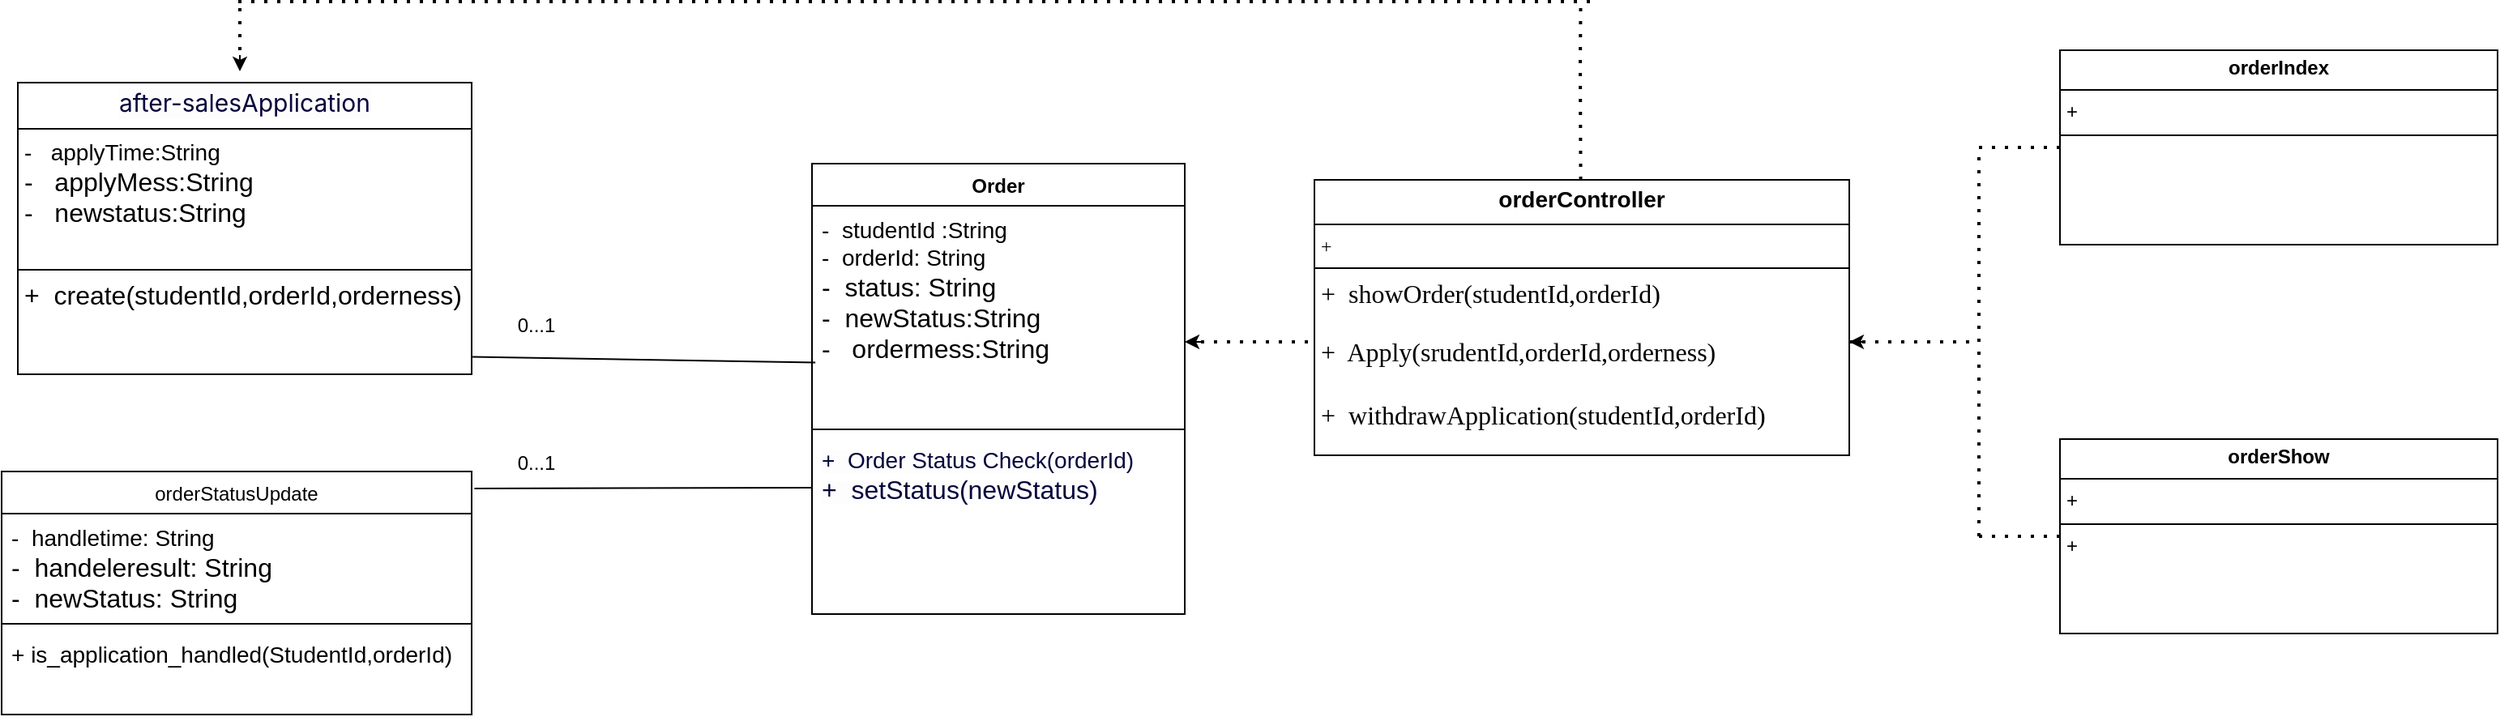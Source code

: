 <mxfile version="24.4.0" type="device">
  <diagram id="Lxa181KEiLVa6utRU_Rn" name="第 1 页">
    <mxGraphModel dx="1774" dy="813" grid="1" gridSize="10" guides="1" tooltips="1" connect="1" arrows="1" fold="1" page="1" pageScale="1" pageWidth="3300" pageHeight="4681" math="0" shadow="0">
      <root>
        <mxCell id="0" />
        <mxCell id="1" parent="0" />
        <mxCell id="trxvL033FlDiKAkXJnke-5" value="Order" style="swimlane;fontStyle=1;align=center;verticalAlign=top;childLayout=stackLayout;horizontal=1;startSize=26;horizontalStack=0;resizeParent=1;resizeParentMax=0;resizeLast=0;collapsible=1;marginBottom=0;whiteSpace=wrap;html=1;" parent="1" vertex="1">
          <mxGeometry x="680" y="120" width="230" height="278" as="geometry" />
        </mxCell>
        <mxCell id="trxvL033FlDiKAkXJnke-6" value="&lt;div&gt;&lt;font style=&quot;font-size: 14px;&quot;&gt;-&amp;nbsp; studentId :String&lt;/font&gt;&lt;/div&gt;&lt;font style=&quot;font-size: 14px;&quot;&gt;-&amp;nbsp; orderId: String&lt;/font&gt;&lt;div&gt;&lt;font size=&quot;3&quot;&gt;-&amp;nbsp; status: String&lt;/font&gt;&lt;/div&gt;&lt;div&gt;&lt;font size=&quot;3&quot;&gt;-&amp;nbsp; newStatus:String&lt;br&gt;&lt;/font&gt;&lt;div&gt;&lt;font size=&quot;3&quot;&gt;-&amp;nbsp; &amp;nbsp;ordermess:String&lt;/font&gt;&lt;/div&gt;&lt;/div&gt;&lt;div&gt;&lt;br&gt;&lt;/div&gt;" style="text;strokeColor=none;fillColor=none;align=left;verticalAlign=top;spacingLeft=4;spacingRight=4;overflow=hidden;rotatable=0;points=[[0,0.5],[1,0.5]];portConstraint=eastwest;whiteSpace=wrap;html=1;" parent="trxvL033FlDiKAkXJnke-5" vertex="1">
          <mxGeometry y="26" width="230" height="134" as="geometry" />
        </mxCell>
        <mxCell id="trxvL033FlDiKAkXJnke-7" value="" style="line;strokeWidth=1;fillColor=none;align=left;verticalAlign=middle;spacingTop=-1;spacingLeft=3;spacingRight=3;rotatable=0;labelPosition=right;points=[];portConstraint=eastwest;strokeColor=inherit;" parent="trxvL033FlDiKAkXJnke-5" vertex="1">
          <mxGeometry y="160" width="230" height="8" as="geometry" />
        </mxCell>
        <mxCell id="SoKydbFPhLWMJiZauXh9-25" value="" style="endArrow=none;html=1;rounded=0;entryX=1.006;entryY=0.07;entryDx=0;entryDy=0;entryPerimeter=0;" edge="1" parent="trxvL033FlDiKAkXJnke-5" target="SoKydbFPhLWMJiZauXh9-21">
          <mxGeometry width="50" height="50" relative="1" as="geometry">
            <mxPoint y="200" as="sourcePoint" />
            <mxPoint x="50" y="150" as="targetPoint" />
          </mxGeometry>
        </mxCell>
        <mxCell id="trxvL033FlDiKAkXJnke-8" value="&lt;span style=&quot;color: rgb(5, 7, 59); background-color: rgb(253, 253, 254);&quot;&gt;&lt;font face=&quot;Helvetica&quot; style=&quot;font-size: 14px;&quot;&gt;+&amp;nbsp; Order Status Check(orderId)&lt;/font&gt;&lt;/span&gt;&lt;div&gt;&lt;span style=&quot;color: rgb(5, 7, 59); background-color: rgb(253, 253, 254);&quot;&gt;&lt;font size=&quot;3&quot; face=&quot;Helvetica&quot; style=&quot;&quot;&gt;+&amp;nbsp; setStatus(newStatus)&lt;/font&gt;&lt;/span&gt;&lt;/div&gt;" style="text;strokeColor=none;fillColor=none;align=left;verticalAlign=top;spacingLeft=4;spacingRight=4;overflow=hidden;rotatable=0;points=[[0,0.5],[1,0.5]];portConstraint=eastwest;whiteSpace=wrap;html=1;" parent="trxvL033FlDiKAkXJnke-5" vertex="1">
          <mxGeometry y="168" width="230" height="110" as="geometry" />
        </mxCell>
        <mxCell id="SoKydbFPhLWMJiZauXh9-1" value="&lt;p style=&quot;margin:0px;margin-top:4px;text-align:center;&quot;&gt;&lt;b&gt;o&lt;/b&gt;&lt;span style=&quot;color: rgba(0, 0, 0, 0); font-family: monospace; font-size: 0px; text-wrap: nowrap; background-color: initial; text-align: left;&quot;&gt;%3CmxGraphModel%3E%3Croot%3E%3CmxCell%20id%3D%220%22%2F%3E%3CmxCell%20id%3D%221%22%20parent%3D%220%22%2F%3E%3CmxCell%20id%3D%222%22%20value%3D%22%26lt%3Bp%20style%3D%26quot%3Bmargin%3A0px%3Bmargin-top%3A4px%3Btext-align%3Acenter%3B%26quot%3B%26gt%3B%26lt%3Bb%26gt%3BClass%26lt%3B%2Fb%26gt%3B%26lt%3B%2Fp%26gt%3B%26lt%3Bhr%20size%3D%26quot%3B1%26quot%3B%20style%3D%26quot%3Bborder-style%3Asolid%3B%26quot%3B%2F%26gt%3B%26lt%3Bp%20style%3D%26quot%3Bmargin%3A0px%3Bmargin-left%3A4px%3B%26quot%3B%26gt%3B%2B%20field%3A%20Type%26lt%3B%2Fp%26gt%3B%26lt%3Bhr%20size%3D%26quot%3B1%26quot%3B%20style%3D%26quot%3Bborder-style%3Asolid%3B%26quot%3B%2F%26gt%3B%26lt%3Bp%20style%3D%26quot%3Bmargin%3A0px%3Bmargin-left%3A4px%3B%26quot%3B%26gt%3B%2B%20method()%3A%20Type%26lt%3B%2Fp%26gt%3B%22%20style%3D%22verticalAlign%3Dtop%3Balign%3Dleft%3Boverflow%3Dfill%3Bhtml%3D1%3BwhiteSpace%3Dwrap%3B%22%20vertex%3D%221%22%20parent%3D%221%22%3E%3CmxGeometry%20x%3D%22630%22%20y%3D%2290%22%20width%3D%22160%22%20height%3D%2290%22%20as%3D%22geometry%22%2F%3E%3C%2FmxCell%3E%3C%2Froot%3E%3C%2FmxGraphModel%3E&lt;/span&gt;&lt;b style=&quot;background-color: initial;&quot;&gt;rderIndex&lt;/b&gt;&lt;/p&gt;&lt;hr size=&quot;1&quot; style=&quot;border-style:solid;&quot;&gt;&lt;p style=&quot;margin:0px;margin-left:4px;&quot;&gt;+&amp;nbsp;&lt;/p&gt;&lt;hr size=&quot;1&quot; style=&quot;border-style:solid;&quot;&gt;&lt;p style=&quot;margin:0px;margin-left:4px;&quot;&gt;&lt;br&gt;&lt;/p&gt;" style="verticalAlign=top;align=left;overflow=fill;html=1;whiteSpace=wrap;" vertex="1" parent="1">
          <mxGeometry x="1450" y="50" width="270" height="120" as="geometry" />
        </mxCell>
        <mxCell id="SoKydbFPhLWMJiZauXh9-2" value="&lt;p style=&quot;margin:0px;margin-top:4px;text-align:center;&quot;&gt;&lt;span style=&quot;background-color: rgb(253, 253, 254); color: rgb(5, 7, 59); font-family: -apple-system, BlinkMacSystemFont, &amp;quot;Segoe UI&amp;quot;, Roboto, Ubuntu, &amp;quot;Helvetica Neue&amp;quot;, Helvetica, Arial, &amp;quot;PingFang SC&amp;quot;, &amp;quot;Hiragino Sans GB&amp;quot;, &amp;quot;Microsoft YaHei UI&amp;quot;, &amp;quot;Microsoft YaHei&amp;quot;, &amp;quot;Source Han Sans CN&amp;quot;, sans-serif, &amp;quot;Apple Color Emoji&amp;quot;, &amp;quot;Segoe UI Emoji&amp;quot;; text-align: start; font-size: 15px;&quot;&gt;after-salesApplication&lt;/span&gt;&lt;span style=&quot;text-wrap: nowrap; background-color: initial; color: rgba(0, 0, 0, 0); font-family: monospace; text-align: start; font-size: 0px;&quot;&gt;%3CmxGraphModel%3E%3Croot%3E%3CmxCell%20id%3D%220%22%2F%3E%3CmxCell%20id%3D%221%22%20parent%3D%220%22%2F%3E%3CmxCell%20id%3D%222%22%20value%3D%22%26amp%3Blt%3B%26amp%3Blt%3Binterface%26amp%3Bgt%3B%26amp%3Bgt%3B%26lt%3Bdiv%26gt%3B%3AorderIndex%26lt%3B%2Fdiv%26gt%3B%22%20style%3D%22rounded%3D0%3BwhiteSpace%3Dwrap%3Bhtml%3D1%3B%22%20vertex%3D%221%22%20parent%3D%221%22%3E%3CmxGeometry%20x%3D%22141.25%22%20y%3D%2260%22%20width%3D%22120%22%20height%3D%2240%22%20as%3D%22geometry%22%2F%3E%3C%2FmxCell%3E%3C%2Froot%3E%3C%2FmxGraphModel%3E&lt;/span&gt;&lt;br&gt;&lt;/p&gt;&lt;hr size=&quot;1&quot; style=&quot;border-style:solid;&quot;&gt;&lt;p style=&quot;margin:0px;margin-left:4px;&quot;&gt;&lt;font style=&quot;font-size: 14px;&quot;&gt;-&amp;nbsp; &amp;nbsp;applyTime:String&lt;/font&gt;&lt;/p&gt;&lt;p style=&quot;margin:0px;margin-left:4px;&quot;&gt;&lt;font size=&quot;3&quot;&gt;-&amp;nbsp; &amp;nbsp;applyMess:String&lt;/font&gt;&lt;/p&gt;&lt;p style=&quot;margin:0px;margin-left:4px;&quot;&gt;&lt;font size=&quot;3&quot;&gt;-&amp;nbsp; &amp;nbsp;newstatus:String&lt;/font&gt;&lt;/p&gt;&lt;p style=&quot;margin:0px;margin-left:4px;&quot;&gt;&lt;font size=&quot;3&quot;&gt;&lt;br&gt;&lt;/font&gt;&lt;/p&gt;&lt;hr size=&quot;1&quot; style=&quot;border-style:solid;&quot;&gt;&lt;p style=&quot;margin:0px;margin-left:4px;&quot;&gt;&lt;span style=&quot;text-align: center;&quot;&gt;&lt;font size=&quot;3&quot;&gt;+&amp;nbsp; create(studentId,orderId,orderness)&lt;/font&gt;&lt;/span&gt;&lt;br&gt;&lt;/p&gt;&lt;p style=&quot;margin:0px;margin-left:4px;&quot;&gt;&lt;span style=&quot;text-align: center;&quot;&gt;&lt;font size=&quot;3&quot;&gt;&lt;br&gt;&lt;/font&gt;&lt;/span&gt;&lt;/p&gt;" style="verticalAlign=top;align=left;overflow=fill;html=1;whiteSpace=wrap;" vertex="1" parent="1">
          <mxGeometry x="190" y="70" width="280" height="180" as="geometry" />
        </mxCell>
        <mxCell id="SoKydbFPhLWMJiZauXh9-3" value="&lt;p style=&quot;margin:0px;margin-top:4px;text-align:center;&quot;&gt;&lt;b&gt;orderShow&lt;/b&gt;&lt;/p&gt;&lt;hr size=&quot;1&quot; style=&quot;border-style:solid;&quot;&gt;&lt;p style=&quot;margin:0px;margin-left:4px;&quot;&gt;+&amp;nbsp;&lt;/p&gt;&lt;hr size=&quot;1&quot; style=&quot;border-style:solid;&quot;&gt;&lt;p style=&quot;margin:0px;margin-left:4px;&quot;&gt;+&amp;nbsp;&lt;/p&gt;" style="verticalAlign=top;align=left;overflow=fill;html=1;whiteSpace=wrap;" vertex="1" parent="1">
          <mxGeometry x="1450" y="290" width="270" height="120" as="geometry" />
        </mxCell>
        <mxCell id="SoKydbFPhLWMJiZauXh9-4" value="" style="endArrow=none;dashed=1;html=1;dashPattern=1 3;strokeWidth=2;rounded=0;" edge="1" parent="1" source="SoKydbFPhLWMJiZauXh9-1">
          <mxGeometry width="50" height="50" relative="1" as="geometry">
            <mxPoint x="1379.289" y="160" as="sourcePoint" />
            <mxPoint x="1400" y="110" as="targetPoint" />
          </mxGeometry>
        </mxCell>
        <mxCell id="SoKydbFPhLWMJiZauXh9-5" value="" style="endArrow=none;dashed=1;html=1;dashPattern=1 3;strokeWidth=2;rounded=0;" edge="1" parent="1">
          <mxGeometry width="50" height="50" relative="1" as="geometry">
            <mxPoint x="1400" y="350" as="sourcePoint" />
            <mxPoint x="1450" y="350" as="targetPoint" />
          </mxGeometry>
        </mxCell>
        <mxCell id="SoKydbFPhLWMJiZauXh9-6" value="" style="endArrow=none;dashed=1;html=1;dashPattern=1 3;strokeWidth=2;rounded=0;" edge="1" parent="1">
          <mxGeometry width="50" height="50" relative="1" as="geometry">
            <mxPoint x="1400" y="350" as="sourcePoint" />
            <mxPoint x="1400" y="110" as="targetPoint" />
          </mxGeometry>
        </mxCell>
        <mxCell id="SoKydbFPhLWMJiZauXh9-7" value="" style="endArrow=none;dashed=1;html=1;dashPattern=1 3;strokeWidth=2;rounded=0;" edge="1" parent="1">
          <mxGeometry width="50" height="50" relative="1" as="geometry">
            <mxPoint x="1320" y="230" as="sourcePoint" />
            <mxPoint x="1400" y="230" as="targetPoint" />
          </mxGeometry>
        </mxCell>
        <mxCell id="SoKydbFPhLWMJiZauXh9-8" value="" style="endArrow=classic;html=1;rounded=0;" edge="1" parent="1">
          <mxGeometry width="50" height="50" relative="1" as="geometry">
            <mxPoint x="1330" y="230" as="sourcePoint" />
            <mxPoint x="1320" y="230" as="targetPoint" />
          </mxGeometry>
        </mxCell>
        <mxCell id="SoKydbFPhLWMJiZauXh9-10" value="&lt;p style=&quot;margin:0px;margin-top:4px;text-align:center;&quot;&gt;&lt;font style=&quot;font-size: 14px;&quot; face=&quot;Helvetica&quot;&gt;&lt;b&gt;o&lt;/b&gt;&lt;span style=&quot;color: rgba(0, 0, 0, 0); text-wrap: nowrap; background-color: initial; text-align: left; font-size: 0px;&quot;&gt;%3CmxGraphModel%3E%3Croot%3E%3CmxCell%20id%3D%220%22%2F%3E%3CmxCell%20id%3D%221%22%20parent%3D%220%22%2F%3E%3CmxCell%20id%3D%222%22%20value%3D%22%26lt%3Bp%20style%3D%26quot%3Bmargin%3A0px%3Bmargin-top%3A4px%3Btext-align%3Acenter%3B%26quot%3B%26gt%3B%26lt%3Bb%26gt%3BClass%26lt%3B%2Fb%26gt%3B%26lt%3B%2Fp%26gt%3B%26lt%3Bhr%20size%3D%26quot%3B1%26quot%3B%20style%3D%26quot%3Bborder-style%3Asolid%3B%26quot%3B%2F%26gt%3B%26lt%3Bp%20style%3D%26quot%3Bmargin%3A0px%3Bmargin-left%3A4px%3B%26quot%3B%26gt%3B%2B%20field%3A%20Type%26lt%3B%2Fp%26gt%3B%26lt%3Bhr%20size%3D%26quot%3B1%26quot%3B%20style%3D%26quot%3Bborder-style%3Asolid%3B%26quot%3B%2F%26gt%3B%26lt%3Bp%20style%3D%26quot%3Bmargin%3A0px%3Bmargin-left%3A4px%3B%26quot%3B%26gt%3B%2B%20method()%3A%20Type%26lt%3B%2Fp%26gt%3B%22%20style%3D%22verticalAlign%3Dtop%3Balign%3Dleft%3Boverflow%3Dfill%3Bhtml%3D1%3BwhiteSpace%3Dwrap%3B%22%20vertex%3D%221%22%20parent%3D%221%22%3E%3CmxGeometry%20x%3D%22630%22%20y%3D%2290%22%20width%3D%22160%22%20height%3D%2290%22%20as%3D%22geometry%22%2F%3E%3C%2FmxCell%3E%3C%2Froot%3E%3C%2FmxGraphModel%3E&lt;/span&gt;&lt;b style=&quot;background-color: initial;&quot;&gt;rderController&lt;/b&gt;&lt;/font&gt;&lt;/p&gt;&lt;hr size=&quot;1&quot; style=&quot;border-style:solid;&quot;&gt;&lt;p style=&quot;margin:0px;margin-left:4px;&quot;&gt;&lt;font face=&quot;RY7z2Xwn7kv8BznoPx8B&quot;&gt;+&amp;nbsp;&lt;/font&gt;&lt;/p&gt;&lt;hr size=&quot;1&quot; style=&quot;border-style:solid;&quot;&gt;&lt;p style=&quot;margin:0px;margin-left:4px;&quot;&gt;&lt;font face=&quot;RY7z2Xwn7kv8BznoPx8B&quot; style=&quot;&quot;&gt;&lt;span style=&quot;text-align: center;&quot;&gt;&lt;font style=&quot;font-size: 16px;&quot;&gt;+&amp;nbsp; showOrder(studentId,orderId)&lt;/font&gt;&lt;/span&gt;&lt;br&gt;&lt;/font&gt;&lt;/p&gt;&lt;p style=&quot;margin:0px;margin-left:4px;&quot;&gt;&lt;span style=&quot;text-align: center;&quot;&gt;&lt;font style=&quot;font-size: 14px;&quot; face=&quot;RY7z2Xwn7kv8BznoPx8B&quot;&gt;&lt;br&gt;&lt;/font&gt;&lt;/span&gt;&lt;/p&gt;&lt;p style=&quot;margin: 0px 0px 0px 4px;&quot;&gt;&lt;span style=&quot;text-align: center; background-color: initial;&quot;&gt;&lt;font face=&quot;RY7z2Xwn7kv8BznoPx8B&quot; size=&quot;3&quot;&gt;+&amp;nbsp; Apply(srudentId,orderId,orderness)&lt;/font&gt;&lt;/span&gt;&lt;/p&gt;&lt;p style=&quot;margin: 0px 0px 0px 4px;&quot;&gt;&lt;span style=&quot;text-align: center; background-color: initial;&quot;&gt;&lt;font face=&quot;RY7z2Xwn7kv8BznoPx8B&quot; size=&quot;3&quot;&gt;&lt;br&gt;&lt;/font&gt;&lt;/span&gt;&lt;/p&gt;&lt;p style=&quot;margin: 0px 0px 0px 4px;&quot;&gt;&lt;font face=&quot;RY7z2Xwn7kv8BznoPx8B&quot; size=&quot;3&quot;&gt;&lt;span style=&quot;text-align: center; background-color: initial;&quot;&gt;+&amp;nbsp;&amp;nbsp;&lt;/span&gt;&lt;span style=&quot;text-align: center; background-color: initial;&quot;&gt;withdrawApplication&lt;/span&gt;&lt;span style=&quot;text-align: center; background-color: initial;&quot;&gt;(studentId,orderId)&lt;/span&gt;&lt;/font&gt;&lt;/p&gt;&lt;p style=&quot;margin: 0px 0px 0px 4px;&quot;&gt;&lt;font face=&quot;RY7z2Xwn7kv8BznoPx8B&quot; size=&quot;3&quot;&gt;&lt;span style=&quot;text-align: center; background-color: initial;&quot;&gt;&lt;br&gt;&lt;/span&gt;&lt;/font&gt;&lt;/p&gt;&lt;p style=&quot;margin: 0px 0px 0px 4px;&quot;&gt;&lt;font face=&quot;RY7z2Xwn7kv8BznoPx8B&quot; size=&quot;3&quot;&gt;&lt;span style=&quot;text-align: center; background-color: initial;&quot;&gt;&lt;br&gt;&lt;/span&gt;&lt;/font&gt;&lt;/p&gt;" style="verticalAlign=top;align=left;overflow=fill;html=1;whiteSpace=wrap;" vertex="1" parent="1">
          <mxGeometry x="990" y="130" width="330" height="170" as="geometry" />
        </mxCell>
        <mxCell id="SoKydbFPhLWMJiZauXh9-11" value="" style="endArrow=none;dashed=1;html=1;dashPattern=1 3;strokeWidth=2;rounded=0;" edge="1" parent="1">
          <mxGeometry width="50" height="50" relative="1" as="geometry">
            <mxPoint x="920" y="230" as="sourcePoint" />
            <mxPoint x="990" y="230" as="targetPoint" />
          </mxGeometry>
        </mxCell>
        <mxCell id="SoKydbFPhLWMJiZauXh9-14" value="" style="endArrow=classic;html=1;rounded=0;" edge="1" parent="1">
          <mxGeometry width="50" height="50" relative="1" as="geometry">
            <mxPoint x="920" y="230" as="sourcePoint" />
            <mxPoint x="910" y="230" as="targetPoint" />
          </mxGeometry>
        </mxCell>
        <mxCell id="SoKydbFPhLWMJiZauXh9-15" value="" style="endArrow=none;html=1;rounded=0;exitX=1.002;exitY=0.94;exitDx=0;exitDy=0;entryX=0.009;entryY=0.722;entryDx=0;entryDy=0;entryPerimeter=0;exitPerimeter=0;" edge="1" parent="1" source="SoKydbFPhLWMJiZauXh9-2" target="trxvL033FlDiKAkXJnke-6">
          <mxGeometry width="50" height="50" relative="1" as="geometry">
            <mxPoint x="630" y="250" as="sourcePoint" />
            <mxPoint x="680" y="200" as="targetPoint" />
          </mxGeometry>
        </mxCell>
        <mxCell id="SoKydbFPhLWMJiZauXh9-16" value="0...1" style="text;html=1;align=center;verticalAlign=middle;whiteSpace=wrap;rounded=0;" vertex="1" parent="1">
          <mxGeometry x="480" y="205" width="60" height="30" as="geometry" />
        </mxCell>
        <mxCell id="SoKydbFPhLWMJiZauXh9-17" value="" style="endArrow=none;dashed=1;html=1;dashPattern=1 3;strokeWidth=2;rounded=0;" edge="1" parent="1">
          <mxGeometry width="50" height="50" relative="1" as="geometry">
            <mxPoint x="1154.29" y="130" as="sourcePoint" />
            <mxPoint x="1154.29" y="20" as="targetPoint" />
            <Array as="points">
              <mxPoint x="1154" y="60" />
            </Array>
          </mxGeometry>
        </mxCell>
        <mxCell id="SoKydbFPhLWMJiZauXh9-18" value="" style="endArrow=none;dashed=1;html=1;dashPattern=1 3;strokeWidth=2;rounded=0;" edge="1" parent="1">
          <mxGeometry width="50" height="50" relative="1" as="geometry">
            <mxPoint x="1160" y="20" as="sourcePoint" />
            <mxPoint x="320" y="20" as="targetPoint" />
          </mxGeometry>
        </mxCell>
        <mxCell id="SoKydbFPhLWMJiZauXh9-19" value="" style="endArrow=none;dashed=1;html=1;dashPattern=1 3;strokeWidth=2;rounded=0;" edge="1" parent="1">
          <mxGeometry width="50" height="50" relative="1" as="geometry">
            <mxPoint x="327" y="50" as="sourcePoint" />
            <mxPoint x="327" y="20" as="targetPoint" />
          </mxGeometry>
        </mxCell>
        <mxCell id="SoKydbFPhLWMJiZauXh9-20" value="" style="endArrow=classic;html=1;rounded=0;" edge="1" parent="1">
          <mxGeometry width="50" height="50" relative="1" as="geometry">
            <mxPoint x="327" y="53" as="sourcePoint" />
            <mxPoint x="327" y="63" as="targetPoint" />
          </mxGeometry>
        </mxCell>
        <mxCell id="SoKydbFPhLWMJiZauXh9-21" value="&lt;span style=&quot;font-weight: 400;&quot;&gt;orderStatusUpdate&lt;/span&gt;&lt;span style=&quot;font-weight: 400; text-wrap: nowrap; background-color: initial; color: rgba(0, 0, 0, 0); font-family: monospace; text-align: start; font-size: 0px;&quot;&gt;%3CmxGraphModel%3E%3Croot%3E%3CmxCell%20id%3D%220%22%2F%3E%3CmxCell%20id%3D%221%22%20parent%3D%220%22%2F%3E%3CmxCell%20id%3D%222%22%20value%3D%22%26amp%3Blt%3B%26amp%3Blt%3Binterface%26amp%3Bgt%3B%26amp%3Bgt%3B%26lt%3Bdiv%26gt%3B%3AorderIndex%26lt%3B%2Fdiv%26gt%3B%22%20style%3D%22rounded%3D0%3BwhiteSpace%3Dwrap%3Bhtml%3D1%3B%22%20vertex%3D%221%22%20parent%3D%221%22%3E%3CmxGeometry%20x%3D%22141.25%22%20y%3D%2260%22%20width%3D%22120%22%20height%3D%2240%22%20as%3D%22geometry%22%2F%3E%3C%2FmxCell%3E%3C%2Froot%3E%3C%2FmxGraphModel%3E&lt;/span&gt;" style="swimlane;fontStyle=1;align=center;verticalAlign=top;childLayout=stackLayout;horizontal=1;startSize=26;horizontalStack=0;resizeParent=1;resizeParentMax=0;resizeLast=0;collapsible=1;marginBottom=0;whiteSpace=wrap;html=1;" vertex="1" parent="1">
          <mxGeometry x="180" y="310" width="290" height="150" as="geometry" />
        </mxCell>
        <mxCell id="SoKydbFPhLWMJiZauXh9-22" value="&lt;font style=&quot;font-size: 14px;&quot;&gt;-&amp;nbsp; handletime: String&lt;/font&gt;&lt;div&gt;&lt;font size=&quot;3&quot;&gt;-&amp;nbsp; handeleresult: String&lt;/font&gt;&lt;/div&gt;&lt;div&gt;&lt;font size=&quot;3&quot;&gt;-&amp;nbsp; newStatus: String&lt;br&gt;&lt;/font&gt;&lt;div&gt;&lt;font size=&quot;3&quot;&gt;&lt;br&gt;&lt;/font&gt;&lt;/div&gt;&lt;div&gt;&lt;font size=&quot;3&quot;&gt;&lt;br&gt;&lt;/font&gt;&lt;/div&gt;&lt;div&gt;&lt;br&gt;&lt;/div&gt;&lt;/div&gt;" style="text;strokeColor=none;fillColor=none;align=left;verticalAlign=top;spacingLeft=4;spacingRight=4;overflow=hidden;rotatable=0;points=[[0,0.5],[1,0.5]];portConstraint=eastwest;whiteSpace=wrap;html=1;" vertex="1" parent="SoKydbFPhLWMJiZauXh9-21">
          <mxGeometry y="26" width="290" height="64" as="geometry" />
        </mxCell>
        <mxCell id="SoKydbFPhLWMJiZauXh9-23" value="" style="line;strokeWidth=1;fillColor=none;align=left;verticalAlign=middle;spacingTop=-1;spacingLeft=3;spacingRight=3;rotatable=0;labelPosition=right;points=[];portConstraint=eastwest;strokeColor=inherit;" vertex="1" parent="SoKydbFPhLWMJiZauXh9-21">
          <mxGeometry y="90" width="290" height="8" as="geometry" />
        </mxCell>
        <mxCell id="SoKydbFPhLWMJiZauXh9-24" value="&lt;font style=&quot;font-size: 14px;&quot;&gt;+ is_application_handled(StudentId,orderId)&lt;/font&gt;" style="text;strokeColor=none;fillColor=none;align=left;verticalAlign=top;spacingLeft=4;spacingRight=4;overflow=hidden;rotatable=0;points=[[0,0.5],[1,0.5]];portConstraint=eastwest;whiteSpace=wrap;html=1;" vertex="1" parent="SoKydbFPhLWMJiZauXh9-21">
          <mxGeometry y="98" width="290" height="52" as="geometry" />
        </mxCell>
        <mxCell id="SoKydbFPhLWMJiZauXh9-26" value="0...1" style="text;html=1;align=center;verticalAlign=middle;whiteSpace=wrap;rounded=0;" vertex="1" parent="1">
          <mxGeometry x="480" y="290" width="60" height="30" as="geometry" />
        </mxCell>
      </root>
    </mxGraphModel>
  </diagram>
</mxfile>
